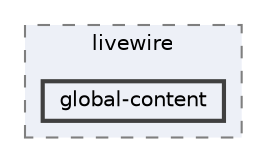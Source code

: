 digraph "resources/views/livewire/global-content"
{
 // LATEX_PDF_SIZE
  bgcolor="transparent";
  edge [fontname=Helvetica,fontsize=10,labelfontname=Helvetica,labelfontsize=10];
  node [fontname=Helvetica,fontsize=10,shape=box,height=0.2,width=0.4];
  compound=true
  subgraph clusterdir_39cd65392a1bc1b3b6c086384d41c7bf {
    graph [ bgcolor="#edf0f7", pencolor="grey50", label="livewire", fontname=Helvetica,fontsize=10 style="filled,dashed", URL="dir_39cd65392a1bc1b3b6c086384d41c7bf.html",tooltip=""]
  dir_bdd8872ebd8dbfecb03e1832ddd0ca1c [label="global-content", fillcolor="#edf0f7", color="grey25", style="filled,bold", URL="dir_bdd8872ebd8dbfecb03e1832ddd0ca1c.html",tooltip=""];
  }
}
